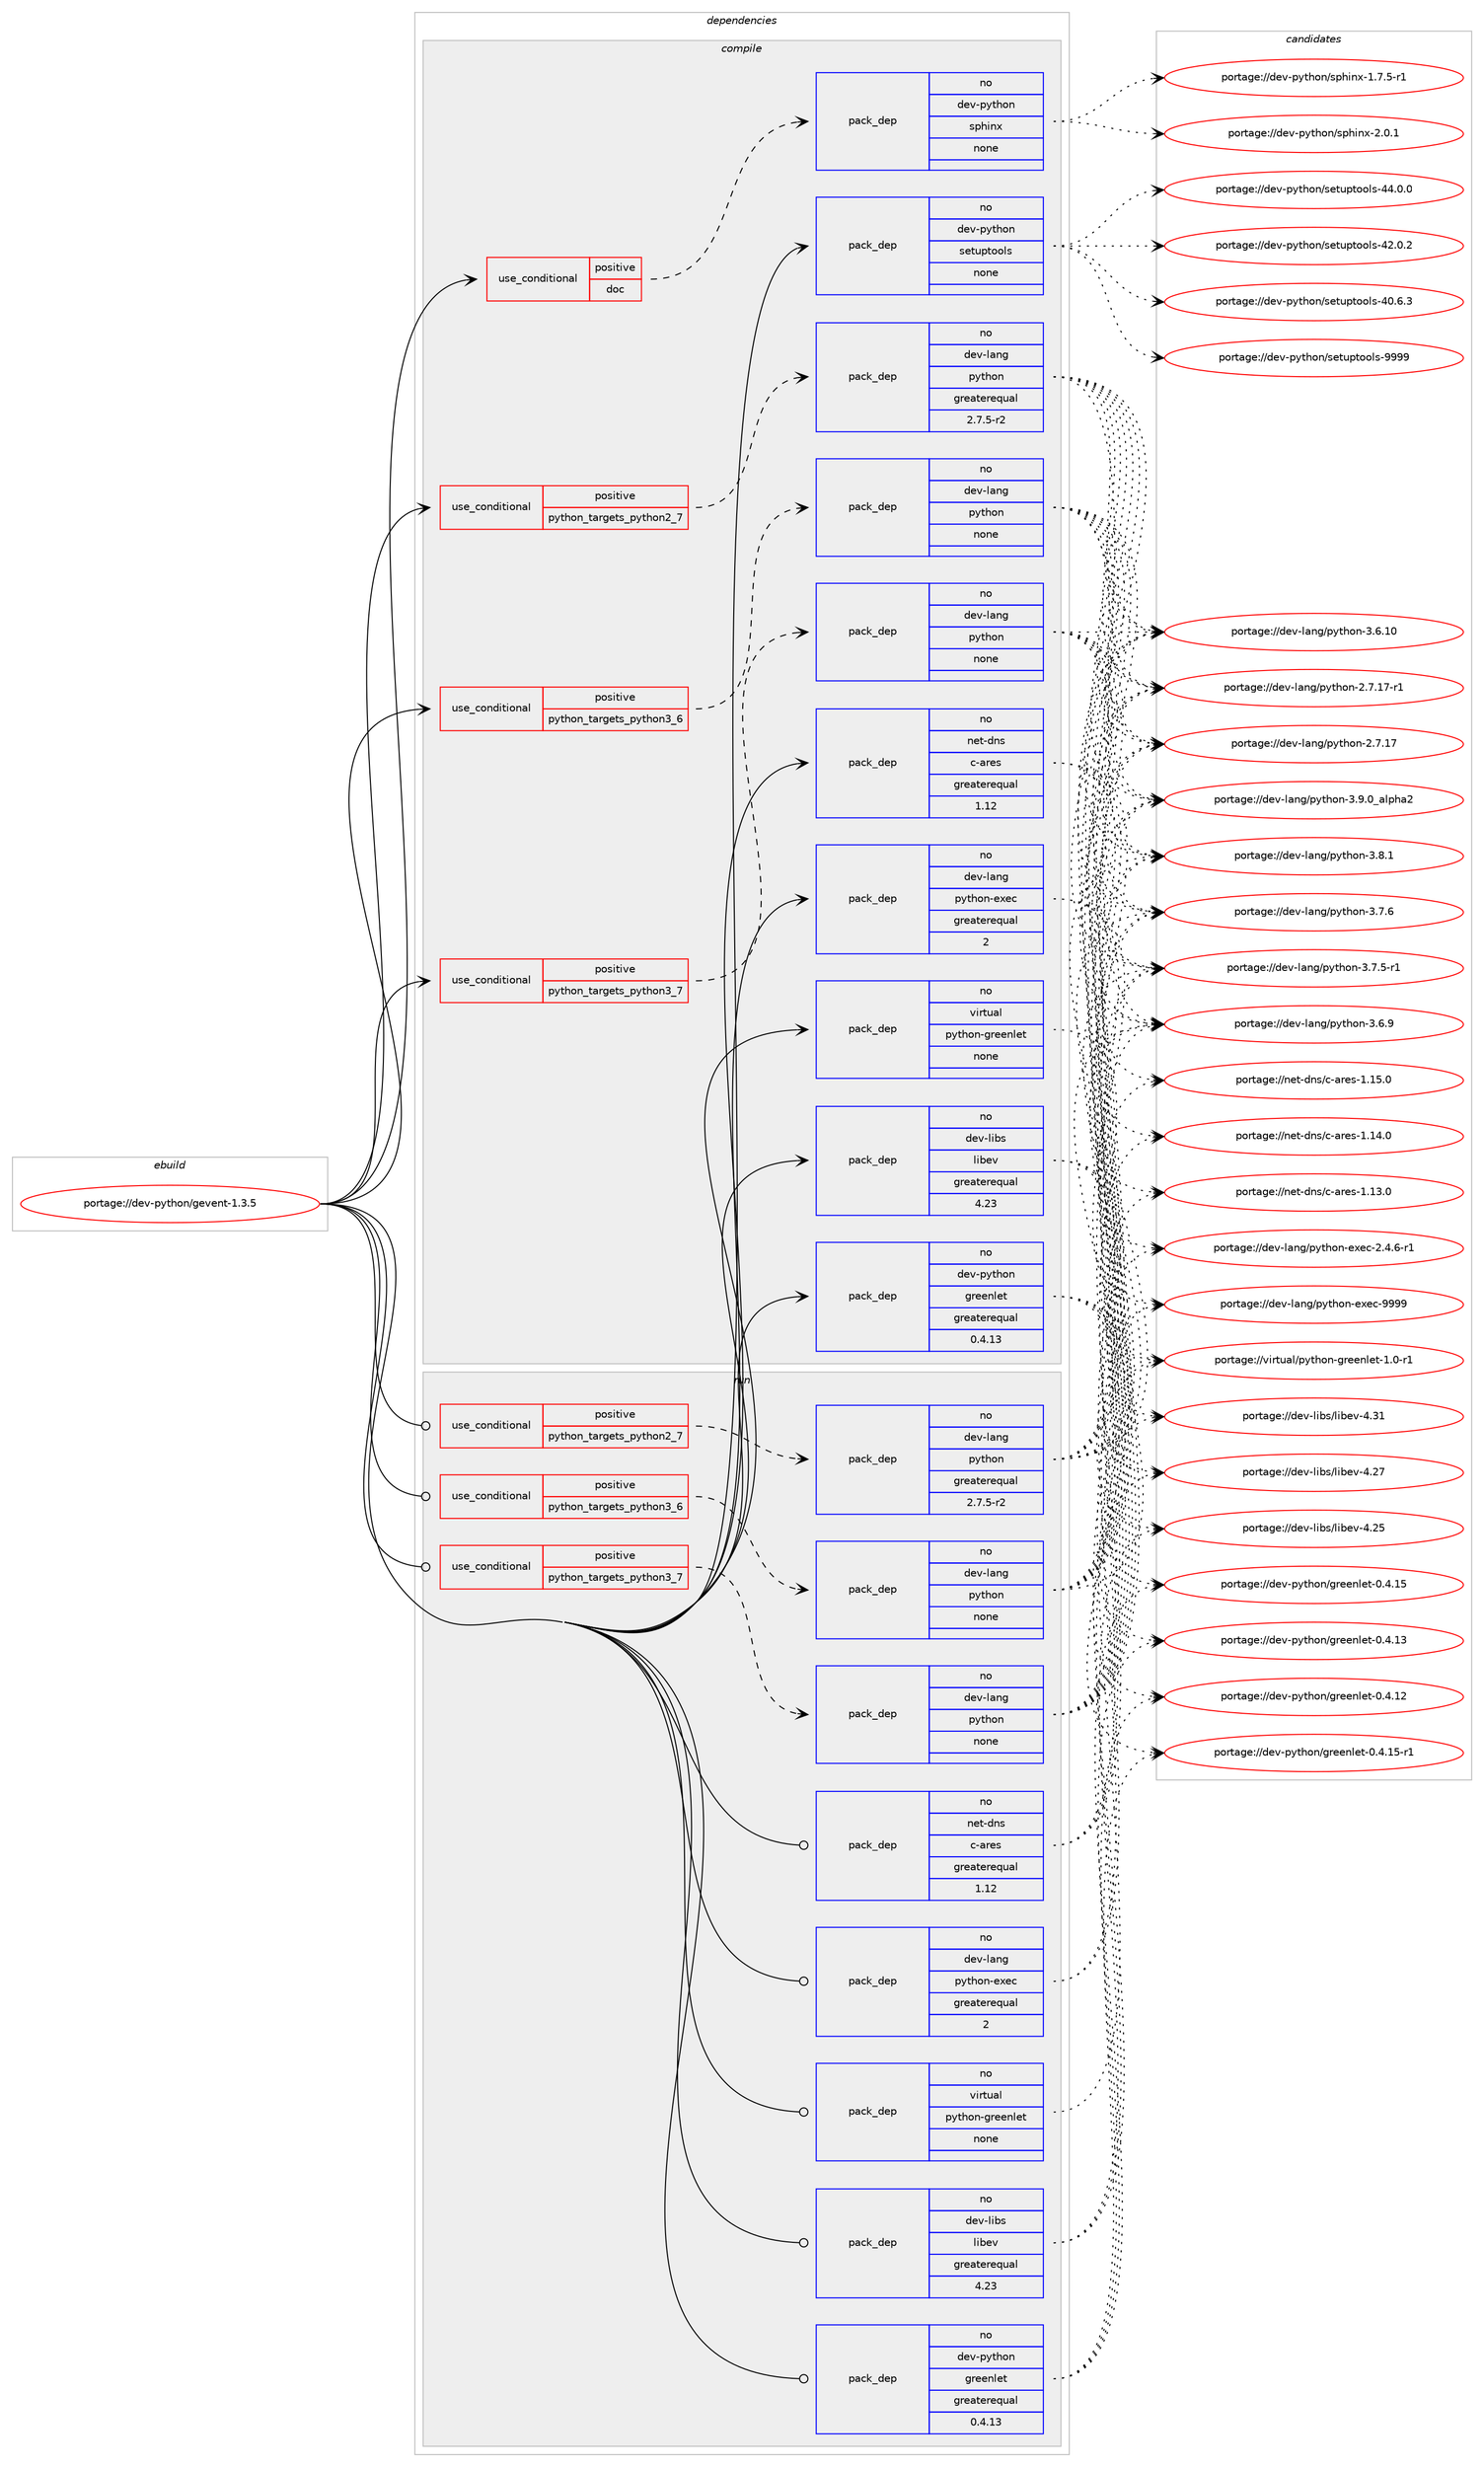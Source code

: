 digraph prolog {

# *************
# Graph options
# *************

newrank=true;
concentrate=true;
compound=true;
graph [rankdir=LR,fontname=Helvetica,fontsize=10,ranksep=1.5];#, ranksep=2.5, nodesep=0.2];
edge  [arrowhead=vee];
node  [fontname=Helvetica,fontsize=10];

# **********
# The ebuild
# **********

subgraph cluster_leftcol {
color=gray;
rank=same;
label=<<i>ebuild</i>>;
id [label="portage://dev-python/gevent-1.3.5", color=red, width=4, href="../dev-python/gevent-1.3.5.svg"];
}

# ****************
# The dependencies
# ****************

subgraph cluster_midcol {
color=gray;
label=<<i>dependencies</i>>;
subgraph cluster_compile {
fillcolor="#eeeeee";
style=filled;
label=<<i>compile</i>>;
subgraph cond115416 {
dependency459273 [label=<<TABLE BORDER="0" CELLBORDER="1" CELLSPACING="0" CELLPADDING="4"><TR><TD ROWSPAN="3" CELLPADDING="10">use_conditional</TD></TR><TR><TD>positive</TD></TR><TR><TD>doc</TD></TR></TABLE>>, shape=none, color=red];
subgraph pack338867 {
dependency459274 [label=<<TABLE BORDER="0" CELLBORDER="1" CELLSPACING="0" CELLPADDING="4" WIDTH="220"><TR><TD ROWSPAN="6" CELLPADDING="30">pack_dep</TD></TR><TR><TD WIDTH="110">no</TD></TR><TR><TD>dev-python</TD></TR><TR><TD>sphinx</TD></TR><TR><TD>none</TD></TR><TR><TD></TD></TR></TABLE>>, shape=none, color=blue];
}
dependency459273:e -> dependency459274:w [weight=20,style="dashed",arrowhead="vee"];
}
id:e -> dependency459273:w [weight=20,style="solid",arrowhead="vee"];
subgraph cond115417 {
dependency459275 [label=<<TABLE BORDER="0" CELLBORDER="1" CELLSPACING="0" CELLPADDING="4"><TR><TD ROWSPAN="3" CELLPADDING="10">use_conditional</TD></TR><TR><TD>positive</TD></TR><TR><TD>python_targets_python2_7</TD></TR></TABLE>>, shape=none, color=red];
subgraph pack338868 {
dependency459276 [label=<<TABLE BORDER="0" CELLBORDER="1" CELLSPACING="0" CELLPADDING="4" WIDTH="220"><TR><TD ROWSPAN="6" CELLPADDING="30">pack_dep</TD></TR><TR><TD WIDTH="110">no</TD></TR><TR><TD>dev-lang</TD></TR><TR><TD>python</TD></TR><TR><TD>greaterequal</TD></TR><TR><TD>2.7.5-r2</TD></TR></TABLE>>, shape=none, color=blue];
}
dependency459275:e -> dependency459276:w [weight=20,style="dashed",arrowhead="vee"];
}
id:e -> dependency459275:w [weight=20,style="solid",arrowhead="vee"];
subgraph cond115418 {
dependency459277 [label=<<TABLE BORDER="0" CELLBORDER="1" CELLSPACING="0" CELLPADDING="4"><TR><TD ROWSPAN="3" CELLPADDING="10">use_conditional</TD></TR><TR><TD>positive</TD></TR><TR><TD>python_targets_python3_6</TD></TR></TABLE>>, shape=none, color=red];
subgraph pack338869 {
dependency459278 [label=<<TABLE BORDER="0" CELLBORDER="1" CELLSPACING="0" CELLPADDING="4" WIDTH="220"><TR><TD ROWSPAN="6" CELLPADDING="30">pack_dep</TD></TR><TR><TD WIDTH="110">no</TD></TR><TR><TD>dev-lang</TD></TR><TR><TD>python</TD></TR><TR><TD>none</TD></TR><TR><TD></TD></TR></TABLE>>, shape=none, color=blue];
}
dependency459277:e -> dependency459278:w [weight=20,style="dashed",arrowhead="vee"];
}
id:e -> dependency459277:w [weight=20,style="solid",arrowhead="vee"];
subgraph cond115419 {
dependency459279 [label=<<TABLE BORDER="0" CELLBORDER="1" CELLSPACING="0" CELLPADDING="4"><TR><TD ROWSPAN="3" CELLPADDING="10">use_conditional</TD></TR><TR><TD>positive</TD></TR><TR><TD>python_targets_python3_7</TD></TR></TABLE>>, shape=none, color=red];
subgraph pack338870 {
dependency459280 [label=<<TABLE BORDER="0" CELLBORDER="1" CELLSPACING="0" CELLPADDING="4" WIDTH="220"><TR><TD ROWSPAN="6" CELLPADDING="30">pack_dep</TD></TR><TR><TD WIDTH="110">no</TD></TR><TR><TD>dev-lang</TD></TR><TR><TD>python</TD></TR><TR><TD>none</TD></TR><TR><TD></TD></TR></TABLE>>, shape=none, color=blue];
}
dependency459279:e -> dependency459280:w [weight=20,style="dashed",arrowhead="vee"];
}
id:e -> dependency459279:w [weight=20,style="solid",arrowhead="vee"];
subgraph pack338871 {
dependency459281 [label=<<TABLE BORDER="0" CELLBORDER="1" CELLSPACING="0" CELLPADDING="4" WIDTH="220"><TR><TD ROWSPAN="6" CELLPADDING="30">pack_dep</TD></TR><TR><TD WIDTH="110">no</TD></TR><TR><TD>dev-lang</TD></TR><TR><TD>python-exec</TD></TR><TR><TD>greaterequal</TD></TR><TR><TD>2</TD></TR></TABLE>>, shape=none, color=blue];
}
id:e -> dependency459281:w [weight=20,style="solid",arrowhead="vee"];
subgraph pack338872 {
dependency459282 [label=<<TABLE BORDER="0" CELLBORDER="1" CELLSPACING="0" CELLPADDING="4" WIDTH="220"><TR><TD ROWSPAN="6" CELLPADDING="30">pack_dep</TD></TR><TR><TD WIDTH="110">no</TD></TR><TR><TD>dev-libs</TD></TR><TR><TD>libev</TD></TR><TR><TD>greaterequal</TD></TR><TR><TD>4.23</TD></TR></TABLE>>, shape=none, color=blue];
}
id:e -> dependency459282:w [weight=20,style="solid",arrowhead="vee"];
subgraph pack338873 {
dependency459283 [label=<<TABLE BORDER="0" CELLBORDER="1" CELLSPACING="0" CELLPADDING="4" WIDTH="220"><TR><TD ROWSPAN="6" CELLPADDING="30">pack_dep</TD></TR><TR><TD WIDTH="110">no</TD></TR><TR><TD>dev-python</TD></TR><TR><TD>greenlet</TD></TR><TR><TD>greaterequal</TD></TR><TR><TD>0.4.13</TD></TR></TABLE>>, shape=none, color=blue];
}
id:e -> dependency459283:w [weight=20,style="solid",arrowhead="vee"];
subgraph pack338874 {
dependency459284 [label=<<TABLE BORDER="0" CELLBORDER="1" CELLSPACING="0" CELLPADDING="4" WIDTH="220"><TR><TD ROWSPAN="6" CELLPADDING="30">pack_dep</TD></TR><TR><TD WIDTH="110">no</TD></TR><TR><TD>dev-python</TD></TR><TR><TD>setuptools</TD></TR><TR><TD>none</TD></TR><TR><TD></TD></TR></TABLE>>, shape=none, color=blue];
}
id:e -> dependency459284:w [weight=20,style="solid",arrowhead="vee"];
subgraph pack338875 {
dependency459285 [label=<<TABLE BORDER="0" CELLBORDER="1" CELLSPACING="0" CELLPADDING="4" WIDTH="220"><TR><TD ROWSPAN="6" CELLPADDING="30">pack_dep</TD></TR><TR><TD WIDTH="110">no</TD></TR><TR><TD>net-dns</TD></TR><TR><TD>c-ares</TD></TR><TR><TD>greaterequal</TD></TR><TR><TD>1.12</TD></TR></TABLE>>, shape=none, color=blue];
}
id:e -> dependency459285:w [weight=20,style="solid",arrowhead="vee"];
subgraph pack338876 {
dependency459286 [label=<<TABLE BORDER="0" CELLBORDER="1" CELLSPACING="0" CELLPADDING="4" WIDTH="220"><TR><TD ROWSPAN="6" CELLPADDING="30">pack_dep</TD></TR><TR><TD WIDTH="110">no</TD></TR><TR><TD>virtual</TD></TR><TR><TD>python-greenlet</TD></TR><TR><TD>none</TD></TR><TR><TD></TD></TR></TABLE>>, shape=none, color=blue];
}
id:e -> dependency459286:w [weight=20,style="solid",arrowhead="vee"];
}
subgraph cluster_compileandrun {
fillcolor="#eeeeee";
style=filled;
label=<<i>compile and run</i>>;
}
subgraph cluster_run {
fillcolor="#eeeeee";
style=filled;
label=<<i>run</i>>;
subgraph cond115420 {
dependency459287 [label=<<TABLE BORDER="0" CELLBORDER="1" CELLSPACING="0" CELLPADDING="4"><TR><TD ROWSPAN="3" CELLPADDING="10">use_conditional</TD></TR><TR><TD>positive</TD></TR><TR><TD>python_targets_python2_7</TD></TR></TABLE>>, shape=none, color=red];
subgraph pack338877 {
dependency459288 [label=<<TABLE BORDER="0" CELLBORDER="1" CELLSPACING="0" CELLPADDING="4" WIDTH="220"><TR><TD ROWSPAN="6" CELLPADDING="30">pack_dep</TD></TR><TR><TD WIDTH="110">no</TD></TR><TR><TD>dev-lang</TD></TR><TR><TD>python</TD></TR><TR><TD>greaterequal</TD></TR><TR><TD>2.7.5-r2</TD></TR></TABLE>>, shape=none, color=blue];
}
dependency459287:e -> dependency459288:w [weight=20,style="dashed",arrowhead="vee"];
}
id:e -> dependency459287:w [weight=20,style="solid",arrowhead="odot"];
subgraph cond115421 {
dependency459289 [label=<<TABLE BORDER="0" CELLBORDER="1" CELLSPACING="0" CELLPADDING="4"><TR><TD ROWSPAN="3" CELLPADDING="10">use_conditional</TD></TR><TR><TD>positive</TD></TR><TR><TD>python_targets_python3_6</TD></TR></TABLE>>, shape=none, color=red];
subgraph pack338878 {
dependency459290 [label=<<TABLE BORDER="0" CELLBORDER="1" CELLSPACING="0" CELLPADDING="4" WIDTH="220"><TR><TD ROWSPAN="6" CELLPADDING="30">pack_dep</TD></TR><TR><TD WIDTH="110">no</TD></TR><TR><TD>dev-lang</TD></TR><TR><TD>python</TD></TR><TR><TD>none</TD></TR><TR><TD></TD></TR></TABLE>>, shape=none, color=blue];
}
dependency459289:e -> dependency459290:w [weight=20,style="dashed",arrowhead="vee"];
}
id:e -> dependency459289:w [weight=20,style="solid",arrowhead="odot"];
subgraph cond115422 {
dependency459291 [label=<<TABLE BORDER="0" CELLBORDER="1" CELLSPACING="0" CELLPADDING="4"><TR><TD ROWSPAN="3" CELLPADDING="10">use_conditional</TD></TR><TR><TD>positive</TD></TR><TR><TD>python_targets_python3_7</TD></TR></TABLE>>, shape=none, color=red];
subgraph pack338879 {
dependency459292 [label=<<TABLE BORDER="0" CELLBORDER="1" CELLSPACING="0" CELLPADDING="4" WIDTH="220"><TR><TD ROWSPAN="6" CELLPADDING="30">pack_dep</TD></TR><TR><TD WIDTH="110">no</TD></TR><TR><TD>dev-lang</TD></TR><TR><TD>python</TD></TR><TR><TD>none</TD></TR><TR><TD></TD></TR></TABLE>>, shape=none, color=blue];
}
dependency459291:e -> dependency459292:w [weight=20,style="dashed",arrowhead="vee"];
}
id:e -> dependency459291:w [weight=20,style="solid",arrowhead="odot"];
subgraph pack338880 {
dependency459293 [label=<<TABLE BORDER="0" CELLBORDER="1" CELLSPACING="0" CELLPADDING="4" WIDTH="220"><TR><TD ROWSPAN="6" CELLPADDING="30">pack_dep</TD></TR><TR><TD WIDTH="110">no</TD></TR><TR><TD>dev-lang</TD></TR><TR><TD>python-exec</TD></TR><TR><TD>greaterequal</TD></TR><TR><TD>2</TD></TR></TABLE>>, shape=none, color=blue];
}
id:e -> dependency459293:w [weight=20,style="solid",arrowhead="odot"];
subgraph pack338881 {
dependency459294 [label=<<TABLE BORDER="0" CELLBORDER="1" CELLSPACING="0" CELLPADDING="4" WIDTH="220"><TR><TD ROWSPAN="6" CELLPADDING="30">pack_dep</TD></TR><TR><TD WIDTH="110">no</TD></TR><TR><TD>dev-libs</TD></TR><TR><TD>libev</TD></TR><TR><TD>greaterequal</TD></TR><TR><TD>4.23</TD></TR></TABLE>>, shape=none, color=blue];
}
id:e -> dependency459294:w [weight=20,style="solid",arrowhead="odot"];
subgraph pack338882 {
dependency459295 [label=<<TABLE BORDER="0" CELLBORDER="1" CELLSPACING="0" CELLPADDING="4" WIDTH="220"><TR><TD ROWSPAN="6" CELLPADDING="30">pack_dep</TD></TR><TR><TD WIDTH="110">no</TD></TR><TR><TD>dev-python</TD></TR><TR><TD>greenlet</TD></TR><TR><TD>greaterequal</TD></TR><TR><TD>0.4.13</TD></TR></TABLE>>, shape=none, color=blue];
}
id:e -> dependency459295:w [weight=20,style="solid",arrowhead="odot"];
subgraph pack338883 {
dependency459296 [label=<<TABLE BORDER="0" CELLBORDER="1" CELLSPACING="0" CELLPADDING="4" WIDTH="220"><TR><TD ROWSPAN="6" CELLPADDING="30">pack_dep</TD></TR><TR><TD WIDTH="110">no</TD></TR><TR><TD>net-dns</TD></TR><TR><TD>c-ares</TD></TR><TR><TD>greaterequal</TD></TR><TR><TD>1.12</TD></TR></TABLE>>, shape=none, color=blue];
}
id:e -> dependency459296:w [weight=20,style="solid",arrowhead="odot"];
subgraph pack338884 {
dependency459297 [label=<<TABLE BORDER="0" CELLBORDER="1" CELLSPACING="0" CELLPADDING="4" WIDTH="220"><TR><TD ROWSPAN="6" CELLPADDING="30">pack_dep</TD></TR><TR><TD WIDTH="110">no</TD></TR><TR><TD>virtual</TD></TR><TR><TD>python-greenlet</TD></TR><TR><TD>none</TD></TR><TR><TD></TD></TR></TABLE>>, shape=none, color=blue];
}
id:e -> dependency459297:w [weight=20,style="solid",arrowhead="odot"];
}
}

# **************
# The candidates
# **************

subgraph cluster_choices {
rank=same;
color=gray;
label=<<i>candidates</i>>;

subgraph choice338867 {
color=black;
nodesep=1;
choice1001011184511212111610411111047115112104105110120455046484649 [label="portage://dev-python/sphinx-2.0.1", color=red, width=4,href="../dev-python/sphinx-2.0.1.svg"];
choice10010111845112121116104111110471151121041051101204549465546534511449 [label="portage://dev-python/sphinx-1.7.5-r1", color=red, width=4,href="../dev-python/sphinx-1.7.5-r1.svg"];
dependency459274:e -> choice1001011184511212111610411111047115112104105110120455046484649:w [style=dotted,weight="100"];
dependency459274:e -> choice10010111845112121116104111110471151121041051101204549465546534511449:w [style=dotted,weight="100"];
}
subgraph choice338868 {
color=black;
nodesep=1;
choice10010111845108971101034711212111610411111045514657464895971081121049750 [label="portage://dev-lang/python-3.9.0_alpha2", color=red, width=4,href="../dev-lang/python-3.9.0_alpha2.svg"];
choice100101118451089711010347112121116104111110455146564649 [label="portage://dev-lang/python-3.8.1", color=red, width=4,href="../dev-lang/python-3.8.1.svg"];
choice100101118451089711010347112121116104111110455146554654 [label="portage://dev-lang/python-3.7.6", color=red, width=4,href="../dev-lang/python-3.7.6.svg"];
choice1001011184510897110103471121211161041111104551465546534511449 [label="portage://dev-lang/python-3.7.5-r1", color=red, width=4,href="../dev-lang/python-3.7.5-r1.svg"];
choice100101118451089711010347112121116104111110455146544657 [label="portage://dev-lang/python-3.6.9", color=red, width=4,href="../dev-lang/python-3.6.9.svg"];
choice10010111845108971101034711212111610411111045514654464948 [label="portage://dev-lang/python-3.6.10", color=red, width=4,href="../dev-lang/python-3.6.10.svg"];
choice100101118451089711010347112121116104111110455046554649554511449 [label="portage://dev-lang/python-2.7.17-r1", color=red, width=4,href="../dev-lang/python-2.7.17-r1.svg"];
choice10010111845108971101034711212111610411111045504655464955 [label="portage://dev-lang/python-2.7.17", color=red, width=4,href="../dev-lang/python-2.7.17.svg"];
dependency459276:e -> choice10010111845108971101034711212111610411111045514657464895971081121049750:w [style=dotted,weight="100"];
dependency459276:e -> choice100101118451089711010347112121116104111110455146564649:w [style=dotted,weight="100"];
dependency459276:e -> choice100101118451089711010347112121116104111110455146554654:w [style=dotted,weight="100"];
dependency459276:e -> choice1001011184510897110103471121211161041111104551465546534511449:w [style=dotted,weight="100"];
dependency459276:e -> choice100101118451089711010347112121116104111110455146544657:w [style=dotted,weight="100"];
dependency459276:e -> choice10010111845108971101034711212111610411111045514654464948:w [style=dotted,weight="100"];
dependency459276:e -> choice100101118451089711010347112121116104111110455046554649554511449:w [style=dotted,weight="100"];
dependency459276:e -> choice10010111845108971101034711212111610411111045504655464955:w [style=dotted,weight="100"];
}
subgraph choice338869 {
color=black;
nodesep=1;
choice10010111845108971101034711212111610411111045514657464895971081121049750 [label="portage://dev-lang/python-3.9.0_alpha2", color=red, width=4,href="../dev-lang/python-3.9.0_alpha2.svg"];
choice100101118451089711010347112121116104111110455146564649 [label="portage://dev-lang/python-3.8.1", color=red, width=4,href="../dev-lang/python-3.8.1.svg"];
choice100101118451089711010347112121116104111110455146554654 [label="portage://dev-lang/python-3.7.6", color=red, width=4,href="../dev-lang/python-3.7.6.svg"];
choice1001011184510897110103471121211161041111104551465546534511449 [label="portage://dev-lang/python-3.7.5-r1", color=red, width=4,href="../dev-lang/python-3.7.5-r1.svg"];
choice100101118451089711010347112121116104111110455146544657 [label="portage://dev-lang/python-3.6.9", color=red, width=4,href="../dev-lang/python-3.6.9.svg"];
choice10010111845108971101034711212111610411111045514654464948 [label="portage://dev-lang/python-3.6.10", color=red, width=4,href="../dev-lang/python-3.6.10.svg"];
choice100101118451089711010347112121116104111110455046554649554511449 [label="portage://dev-lang/python-2.7.17-r1", color=red, width=4,href="../dev-lang/python-2.7.17-r1.svg"];
choice10010111845108971101034711212111610411111045504655464955 [label="portage://dev-lang/python-2.7.17", color=red, width=4,href="../dev-lang/python-2.7.17.svg"];
dependency459278:e -> choice10010111845108971101034711212111610411111045514657464895971081121049750:w [style=dotted,weight="100"];
dependency459278:e -> choice100101118451089711010347112121116104111110455146564649:w [style=dotted,weight="100"];
dependency459278:e -> choice100101118451089711010347112121116104111110455146554654:w [style=dotted,weight="100"];
dependency459278:e -> choice1001011184510897110103471121211161041111104551465546534511449:w [style=dotted,weight="100"];
dependency459278:e -> choice100101118451089711010347112121116104111110455146544657:w [style=dotted,weight="100"];
dependency459278:e -> choice10010111845108971101034711212111610411111045514654464948:w [style=dotted,weight="100"];
dependency459278:e -> choice100101118451089711010347112121116104111110455046554649554511449:w [style=dotted,weight="100"];
dependency459278:e -> choice10010111845108971101034711212111610411111045504655464955:w [style=dotted,weight="100"];
}
subgraph choice338870 {
color=black;
nodesep=1;
choice10010111845108971101034711212111610411111045514657464895971081121049750 [label="portage://dev-lang/python-3.9.0_alpha2", color=red, width=4,href="../dev-lang/python-3.9.0_alpha2.svg"];
choice100101118451089711010347112121116104111110455146564649 [label="portage://dev-lang/python-3.8.1", color=red, width=4,href="../dev-lang/python-3.8.1.svg"];
choice100101118451089711010347112121116104111110455146554654 [label="portage://dev-lang/python-3.7.6", color=red, width=4,href="../dev-lang/python-3.7.6.svg"];
choice1001011184510897110103471121211161041111104551465546534511449 [label="portage://dev-lang/python-3.7.5-r1", color=red, width=4,href="../dev-lang/python-3.7.5-r1.svg"];
choice100101118451089711010347112121116104111110455146544657 [label="portage://dev-lang/python-3.6.9", color=red, width=4,href="../dev-lang/python-3.6.9.svg"];
choice10010111845108971101034711212111610411111045514654464948 [label="portage://dev-lang/python-3.6.10", color=red, width=4,href="../dev-lang/python-3.6.10.svg"];
choice100101118451089711010347112121116104111110455046554649554511449 [label="portage://dev-lang/python-2.7.17-r1", color=red, width=4,href="../dev-lang/python-2.7.17-r1.svg"];
choice10010111845108971101034711212111610411111045504655464955 [label="portage://dev-lang/python-2.7.17", color=red, width=4,href="../dev-lang/python-2.7.17.svg"];
dependency459280:e -> choice10010111845108971101034711212111610411111045514657464895971081121049750:w [style=dotted,weight="100"];
dependency459280:e -> choice100101118451089711010347112121116104111110455146564649:w [style=dotted,weight="100"];
dependency459280:e -> choice100101118451089711010347112121116104111110455146554654:w [style=dotted,weight="100"];
dependency459280:e -> choice1001011184510897110103471121211161041111104551465546534511449:w [style=dotted,weight="100"];
dependency459280:e -> choice100101118451089711010347112121116104111110455146544657:w [style=dotted,weight="100"];
dependency459280:e -> choice10010111845108971101034711212111610411111045514654464948:w [style=dotted,weight="100"];
dependency459280:e -> choice100101118451089711010347112121116104111110455046554649554511449:w [style=dotted,weight="100"];
dependency459280:e -> choice10010111845108971101034711212111610411111045504655464955:w [style=dotted,weight="100"];
}
subgraph choice338871 {
color=black;
nodesep=1;
choice10010111845108971101034711212111610411111045101120101994557575757 [label="portage://dev-lang/python-exec-9999", color=red, width=4,href="../dev-lang/python-exec-9999.svg"];
choice10010111845108971101034711212111610411111045101120101994550465246544511449 [label="portage://dev-lang/python-exec-2.4.6-r1", color=red, width=4,href="../dev-lang/python-exec-2.4.6-r1.svg"];
dependency459281:e -> choice10010111845108971101034711212111610411111045101120101994557575757:w [style=dotted,weight="100"];
dependency459281:e -> choice10010111845108971101034711212111610411111045101120101994550465246544511449:w [style=dotted,weight="100"];
}
subgraph choice338872 {
color=black;
nodesep=1;
choice100101118451081059811547108105981011184552465149 [label="portage://dev-libs/libev-4.31", color=red, width=4,href="../dev-libs/libev-4.31.svg"];
choice100101118451081059811547108105981011184552465055 [label="portage://dev-libs/libev-4.27", color=red, width=4,href="../dev-libs/libev-4.27.svg"];
choice100101118451081059811547108105981011184552465053 [label="portage://dev-libs/libev-4.25", color=red, width=4,href="../dev-libs/libev-4.25.svg"];
dependency459282:e -> choice100101118451081059811547108105981011184552465149:w [style=dotted,weight="100"];
dependency459282:e -> choice100101118451081059811547108105981011184552465055:w [style=dotted,weight="100"];
dependency459282:e -> choice100101118451081059811547108105981011184552465053:w [style=dotted,weight="100"];
}
subgraph choice338873 {
color=black;
nodesep=1;
choice1001011184511212111610411111047103114101101110108101116454846524649534511449 [label="portage://dev-python/greenlet-0.4.15-r1", color=red, width=4,href="../dev-python/greenlet-0.4.15-r1.svg"];
choice100101118451121211161041111104710311410110111010810111645484652464953 [label="portage://dev-python/greenlet-0.4.15", color=red, width=4,href="../dev-python/greenlet-0.4.15.svg"];
choice100101118451121211161041111104710311410110111010810111645484652464951 [label="portage://dev-python/greenlet-0.4.13", color=red, width=4,href="../dev-python/greenlet-0.4.13.svg"];
choice100101118451121211161041111104710311410110111010810111645484652464950 [label="portage://dev-python/greenlet-0.4.12", color=red, width=4,href="../dev-python/greenlet-0.4.12.svg"];
dependency459283:e -> choice1001011184511212111610411111047103114101101110108101116454846524649534511449:w [style=dotted,weight="100"];
dependency459283:e -> choice100101118451121211161041111104710311410110111010810111645484652464953:w [style=dotted,weight="100"];
dependency459283:e -> choice100101118451121211161041111104710311410110111010810111645484652464951:w [style=dotted,weight="100"];
dependency459283:e -> choice100101118451121211161041111104710311410110111010810111645484652464950:w [style=dotted,weight="100"];
}
subgraph choice338874 {
color=black;
nodesep=1;
choice10010111845112121116104111110471151011161171121161111111081154557575757 [label="portage://dev-python/setuptools-9999", color=red, width=4,href="../dev-python/setuptools-9999.svg"];
choice100101118451121211161041111104711510111611711211611111110811545525246484648 [label="portage://dev-python/setuptools-44.0.0", color=red, width=4,href="../dev-python/setuptools-44.0.0.svg"];
choice100101118451121211161041111104711510111611711211611111110811545525046484650 [label="portage://dev-python/setuptools-42.0.2", color=red, width=4,href="../dev-python/setuptools-42.0.2.svg"];
choice100101118451121211161041111104711510111611711211611111110811545524846544651 [label="portage://dev-python/setuptools-40.6.3", color=red, width=4,href="../dev-python/setuptools-40.6.3.svg"];
dependency459284:e -> choice10010111845112121116104111110471151011161171121161111111081154557575757:w [style=dotted,weight="100"];
dependency459284:e -> choice100101118451121211161041111104711510111611711211611111110811545525246484648:w [style=dotted,weight="100"];
dependency459284:e -> choice100101118451121211161041111104711510111611711211611111110811545525046484650:w [style=dotted,weight="100"];
dependency459284:e -> choice100101118451121211161041111104711510111611711211611111110811545524846544651:w [style=dotted,weight="100"];
}
subgraph choice338875 {
color=black;
nodesep=1;
choice110101116451001101154799459711410111545494649534648 [label="portage://net-dns/c-ares-1.15.0", color=red, width=4,href="../net-dns/c-ares-1.15.0.svg"];
choice110101116451001101154799459711410111545494649524648 [label="portage://net-dns/c-ares-1.14.0", color=red, width=4,href="../net-dns/c-ares-1.14.0.svg"];
choice110101116451001101154799459711410111545494649514648 [label="portage://net-dns/c-ares-1.13.0", color=red, width=4,href="../net-dns/c-ares-1.13.0.svg"];
dependency459285:e -> choice110101116451001101154799459711410111545494649534648:w [style=dotted,weight="100"];
dependency459285:e -> choice110101116451001101154799459711410111545494649524648:w [style=dotted,weight="100"];
dependency459285:e -> choice110101116451001101154799459711410111545494649514648:w [style=dotted,weight="100"];
}
subgraph choice338876 {
color=black;
nodesep=1;
choice118105114116117971084711212111610411111045103114101101110108101116454946484511449 [label="portage://virtual/python-greenlet-1.0-r1", color=red, width=4,href="../virtual/python-greenlet-1.0-r1.svg"];
dependency459286:e -> choice118105114116117971084711212111610411111045103114101101110108101116454946484511449:w [style=dotted,weight="100"];
}
subgraph choice338877 {
color=black;
nodesep=1;
choice10010111845108971101034711212111610411111045514657464895971081121049750 [label="portage://dev-lang/python-3.9.0_alpha2", color=red, width=4,href="../dev-lang/python-3.9.0_alpha2.svg"];
choice100101118451089711010347112121116104111110455146564649 [label="portage://dev-lang/python-3.8.1", color=red, width=4,href="../dev-lang/python-3.8.1.svg"];
choice100101118451089711010347112121116104111110455146554654 [label="portage://dev-lang/python-3.7.6", color=red, width=4,href="../dev-lang/python-3.7.6.svg"];
choice1001011184510897110103471121211161041111104551465546534511449 [label="portage://dev-lang/python-3.7.5-r1", color=red, width=4,href="../dev-lang/python-3.7.5-r1.svg"];
choice100101118451089711010347112121116104111110455146544657 [label="portage://dev-lang/python-3.6.9", color=red, width=4,href="../dev-lang/python-3.6.9.svg"];
choice10010111845108971101034711212111610411111045514654464948 [label="portage://dev-lang/python-3.6.10", color=red, width=4,href="../dev-lang/python-3.6.10.svg"];
choice100101118451089711010347112121116104111110455046554649554511449 [label="portage://dev-lang/python-2.7.17-r1", color=red, width=4,href="../dev-lang/python-2.7.17-r1.svg"];
choice10010111845108971101034711212111610411111045504655464955 [label="portage://dev-lang/python-2.7.17", color=red, width=4,href="../dev-lang/python-2.7.17.svg"];
dependency459288:e -> choice10010111845108971101034711212111610411111045514657464895971081121049750:w [style=dotted,weight="100"];
dependency459288:e -> choice100101118451089711010347112121116104111110455146564649:w [style=dotted,weight="100"];
dependency459288:e -> choice100101118451089711010347112121116104111110455146554654:w [style=dotted,weight="100"];
dependency459288:e -> choice1001011184510897110103471121211161041111104551465546534511449:w [style=dotted,weight="100"];
dependency459288:e -> choice100101118451089711010347112121116104111110455146544657:w [style=dotted,weight="100"];
dependency459288:e -> choice10010111845108971101034711212111610411111045514654464948:w [style=dotted,weight="100"];
dependency459288:e -> choice100101118451089711010347112121116104111110455046554649554511449:w [style=dotted,weight="100"];
dependency459288:e -> choice10010111845108971101034711212111610411111045504655464955:w [style=dotted,weight="100"];
}
subgraph choice338878 {
color=black;
nodesep=1;
choice10010111845108971101034711212111610411111045514657464895971081121049750 [label="portage://dev-lang/python-3.9.0_alpha2", color=red, width=4,href="../dev-lang/python-3.9.0_alpha2.svg"];
choice100101118451089711010347112121116104111110455146564649 [label="portage://dev-lang/python-3.8.1", color=red, width=4,href="../dev-lang/python-3.8.1.svg"];
choice100101118451089711010347112121116104111110455146554654 [label="portage://dev-lang/python-3.7.6", color=red, width=4,href="../dev-lang/python-3.7.6.svg"];
choice1001011184510897110103471121211161041111104551465546534511449 [label="portage://dev-lang/python-3.7.5-r1", color=red, width=4,href="../dev-lang/python-3.7.5-r1.svg"];
choice100101118451089711010347112121116104111110455146544657 [label="portage://dev-lang/python-3.6.9", color=red, width=4,href="../dev-lang/python-3.6.9.svg"];
choice10010111845108971101034711212111610411111045514654464948 [label="portage://dev-lang/python-3.6.10", color=red, width=4,href="../dev-lang/python-3.6.10.svg"];
choice100101118451089711010347112121116104111110455046554649554511449 [label="portage://dev-lang/python-2.7.17-r1", color=red, width=4,href="../dev-lang/python-2.7.17-r1.svg"];
choice10010111845108971101034711212111610411111045504655464955 [label="portage://dev-lang/python-2.7.17", color=red, width=4,href="../dev-lang/python-2.7.17.svg"];
dependency459290:e -> choice10010111845108971101034711212111610411111045514657464895971081121049750:w [style=dotted,weight="100"];
dependency459290:e -> choice100101118451089711010347112121116104111110455146564649:w [style=dotted,weight="100"];
dependency459290:e -> choice100101118451089711010347112121116104111110455146554654:w [style=dotted,weight="100"];
dependency459290:e -> choice1001011184510897110103471121211161041111104551465546534511449:w [style=dotted,weight="100"];
dependency459290:e -> choice100101118451089711010347112121116104111110455146544657:w [style=dotted,weight="100"];
dependency459290:e -> choice10010111845108971101034711212111610411111045514654464948:w [style=dotted,weight="100"];
dependency459290:e -> choice100101118451089711010347112121116104111110455046554649554511449:w [style=dotted,weight="100"];
dependency459290:e -> choice10010111845108971101034711212111610411111045504655464955:w [style=dotted,weight="100"];
}
subgraph choice338879 {
color=black;
nodesep=1;
choice10010111845108971101034711212111610411111045514657464895971081121049750 [label="portage://dev-lang/python-3.9.0_alpha2", color=red, width=4,href="../dev-lang/python-3.9.0_alpha2.svg"];
choice100101118451089711010347112121116104111110455146564649 [label="portage://dev-lang/python-3.8.1", color=red, width=4,href="../dev-lang/python-3.8.1.svg"];
choice100101118451089711010347112121116104111110455146554654 [label="portage://dev-lang/python-3.7.6", color=red, width=4,href="../dev-lang/python-3.7.6.svg"];
choice1001011184510897110103471121211161041111104551465546534511449 [label="portage://dev-lang/python-3.7.5-r1", color=red, width=4,href="../dev-lang/python-3.7.5-r1.svg"];
choice100101118451089711010347112121116104111110455146544657 [label="portage://dev-lang/python-3.6.9", color=red, width=4,href="../dev-lang/python-3.6.9.svg"];
choice10010111845108971101034711212111610411111045514654464948 [label="portage://dev-lang/python-3.6.10", color=red, width=4,href="../dev-lang/python-3.6.10.svg"];
choice100101118451089711010347112121116104111110455046554649554511449 [label="portage://dev-lang/python-2.7.17-r1", color=red, width=4,href="../dev-lang/python-2.7.17-r1.svg"];
choice10010111845108971101034711212111610411111045504655464955 [label="portage://dev-lang/python-2.7.17", color=red, width=4,href="../dev-lang/python-2.7.17.svg"];
dependency459292:e -> choice10010111845108971101034711212111610411111045514657464895971081121049750:w [style=dotted,weight="100"];
dependency459292:e -> choice100101118451089711010347112121116104111110455146564649:w [style=dotted,weight="100"];
dependency459292:e -> choice100101118451089711010347112121116104111110455146554654:w [style=dotted,weight="100"];
dependency459292:e -> choice1001011184510897110103471121211161041111104551465546534511449:w [style=dotted,weight="100"];
dependency459292:e -> choice100101118451089711010347112121116104111110455146544657:w [style=dotted,weight="100"];
dependency459292:e -> choice10010111845108971101034711212111610411111045514654464948:w [style=dotted,weight="100"];
dependency459292:e -> choice100101118451089711010347112121116104111110455046554649554511449:w [style=dotted,weight="100"];
dependency459292:e -> choice10010111845108971101034711212111610411111045504655464955:w [style=dotted,weight="100"];
}
subgraph choice338880 {
color=black;
nodesep=1;
choice10010111845108971101034711212111610411111045101120101994557575757 [label="portage://dev-lang/python-exec-9999", color=red, width=4,href="../dev-lang/python-exec-9999.svg"];
choice10010111845108971101034711212111610411111045101120101994550465246544511449 [label="portage://dev-lang/python-exec-2.4.6-r1", color=red, width=4,href="../dev-lang/python-exec-2.4.6-r1.svg"];
dependency459293:e -> choice10010111845108971101034711212111610411111045101120101994557575757:w [style=dotted,weight="100"];
dependency459293:e -> choice10010111845108971101034711212111610411111045101120101994550465246544511449:w [style=dotted,weight="100"];
}
subgraph choice338881 {
color=black;
nodesep=1;
choice100101118451081059811547108105981011184552465149 [label="portage://dev-libs/libev-4.31", color=red, width=4,href="../dev-libs/libev-4.31.svg"];
choice100101118451081059811547108105981011184552465055 [label="portage://dev-libs/libev-4.27", color=red, width=4,href="../dev-libs/libev-4.27.svg"];
choice100101118451081059811547108105981011184552465053 [label="portage://dev-libs/libev-4.25", color=red, width=4,href="../dev-libs/libev-4.25.svg"];
dependency459294:e -> choice100101118451081059811547108105981011184552465149:w [style=dotted,weight="100"];
dependency459294:e -> choice100101118451081059811547108105981011184552465055:w [style=dotted,weight="100"];
dependency459294:e -> choice100101118451081059811547108105981011184552465053:w [style=dotted,weight="100"];
}
subgraph choice338882 {
color=black;
nodesep=1;
choice1001011184511212111610411111047103114101101110108101116454846524649534511449 [label="portage://dev-python/greenlet-0.4.15-r1", color=red, width=4,href="../dev-python/greenlet-0.4.15-r1.svg"];
choice100101118451121211161041111104710311410110111010810111645484652464953 [label="portage://dev-python/greenlet-0.4.15", color=red, width=4,href="../dev-python/greenlet-0.4.15.svg"];
choice100101118451121211161041111104710311410110111010810111645484652464951 [label="portage://dev-python/greenlet-0.4.13", color=red, width=4,href="../dev-python/greenlet-0.4.13.svg"];
choice100101118451121211161041111104710311410110111010810111645484652464950 [label="portage://dev-python/greenlet-0.4.12", color=red, width=4,href="../dev-python/greenlet-0.4.12.svg"];
dependency459295:e -> choice1001011184511212111610411111047103114101101110108101116454846524649534511449:w [style=dotted,weight="100"];
dependency459295:e -> choice100101118451121211161041111104710311410110111010810111645484652464953:w [style=dotted,weight="100"];
dependency459295:e -> choice100101118451121211161041111104710311410110111010810111645484652464951:w [style=dotted,weight="100"];
dependency459295:e -> choice100101118451121211161041111104710311410110111010810111645484652464950:w [style=dotted,weight="100"];
}
subgraph choice338883 {
color=black;
nodesep=1;
choice110101116451001101154799459711410111545494649534648 [label="portage://net-dns/c-ares-1.15.0", color=red, width=4,href="../net-dns/c-ares-1.15.0.svg"];
choice110101116451001101154799459711410111545494649524648 [label="portage://net-dns/c-ares-1.14.0", color=red, width=4,href="../net-dns/c-ares-1.14.0.svg"];
choice110101116451001101154799459711410111545494649514648 [label="portage://net-dns/c-ares-1.13.0", color=red, width=4,href="../net-dns/c-ares-1.13.0.svg"];
dependency459296:e -> choice110101116451001101154799459711410111545494649534648:w [style=dotted,weight="100"];
dependency459296:e -> choice110101116451001101154799459711410111545494649524648:w [style=dotted,weight="100"];
dependency459296:e -> choice110101116451001101154799459711410111545494649514648:w [style=dotted,weight="100"];
}
subgraph choice338884 {
color=black;
nodesep=1;
choice118105114116117971084711212111610411111045103114101101110108101116454946484511449 [label="portage://virtual/python-greenlet-1.0-r1", color=red, width=4,href="../virtual/python-greenlet-1.0-r1.svg"];
dependency459297:e -> choice118105114116117971084711212111610411111045103114101101110108101116454946484511449:w [style=dotted,weight="100"];
}
}

}
